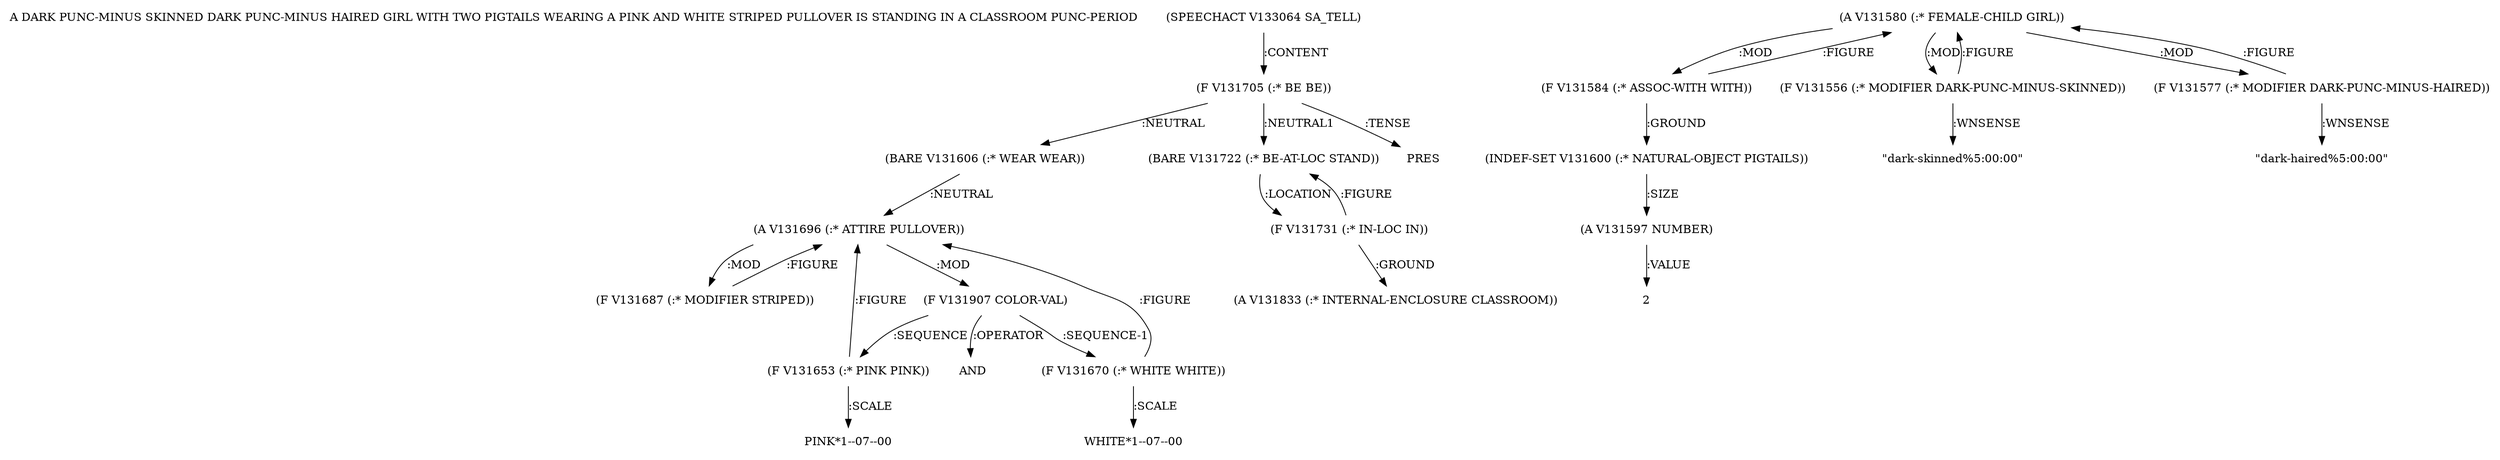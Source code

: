 digraph Terms {
  node [shape=none]
  "A DARK PUNC-MINUS SKINNED DARK PUNC-MINUS HAIRED GIRL WITH TWO PIGTAILS WEARING A PINK AND WHITE STRIPED PULLOVER IS STANDING IN A CLASSROOM PUNC-PERIOD"
  "V133064" [label="(SPEECHACT V133064 SA_TELL)"]
  "V133064" -> "V131705" [label=":CONTENT"]
  "V131705" [label="(F V131705 (:* BE BE))"]
  "V131705" -> "V131606" [label=":NEUTRAL"]
  "V131705" -> "V131722" [label=":NEUTRAL1"]
  "V131705" -> "NT142866" [label=":TENSE"]
  "NT142866" [label="PRES"]
  "V131606" [label="(BARE V131606 (:* WEAR WEAR))"]
  "V131606" -> "V131696" [label=":NEUTRAL"]
  "V131696" [label="(A V131696 (:* ATTIRE PULLOVER))"]
  "V131696" -> "V131907" [label=":MOD"]
  "V131696" -> "V131687" [label=":MOD"]
  "V131907" [label="(F V131907 COLOR-VAL)"]
  "V131907" -> "V131653" [label=":SEQUENCE"]
  "V131907" -> "V131670" [label=":SEQUENCE-1"]
  "V131907" -> "NT142867" [label=":OPERATOR"]
  "NT142867" [label="AND"]
  "V131653" [label="(F V131653 (:* PINK PINK))"]
  "V131653" -> "V131696" [label=":FIGURE"]
  "V131653" -> "NT142868" [label=":SCALE"]
  "NT142868" [label="PINK*1--07--00"]
  "V131670" [label="(F V131670 (:* WHITE WHITE))"]
  "V131670" -> "V131696" [label=":FIGURE"]
  "V131670" -> "NT142869" [label=":SCALE"]
  "NT142869" [label="WHITE*1--07--00"]
  "V131687" [label="(F V131687 (:* MODIFIER STRIPED))"]
  "V131687" -> "V131696" [label=":FIGURE"]
  "V131722" [label="(BARE V131722 (:* BE-AT-LOC STAND))"]
  "V131722" -> "V131731" [label=":LOCATION"]
  "V131731" [label="(F V131731 (:* IN-LOC IN))"]
  "V131731" -> "V131833" [label=":GROUND"]
  "V131731" -> "V131722" [label=":FIGURE"]
  "V131833" [label="(A V131833 (:* INTERNAL-ENCLOSURE CLASSROOM))"]
  "V131580" [label="(A V131580 (:* FEMALE-CHILD GIRL))"]
  "V131580" -> "V131584" [label=":MOD"]
  "V131580" -> "V131556" [label=":MOD"]
  "V131580" -> "V131577" [label=":MOD"]
  "V131556" [label="(F V131556 (:* MODIFIER DARK-PUNC-MINUS-SKINNED))"]
  "V131556" -> "V131580" [label=":FIGURE"]
  "V131556" -> "NT142870" [label=":WNSENSE"]
  "NT142870" [label="\"dark-skinned%5:00:00\""]
  "V131577" [label="(F V131577 (:* MODIFIER DARK-PUNC-MINUS-HAIRED))"]
  "V131577" -> "V131580" [label=":FIGURE"]
  "V131577" -> "NT142871" [label=":WNSENSE"]
  "NT142871" [label="\"dark-haired%5:00:00\""]
  "V131584" [label="(F V131584 (:* ASSOC-WITH WITH))"]
  "V131584" -> "V131600" [label=":GROUND"]
  "V131584" -> "V131580" [label=":FIGURE"]
  "V131600" [label="(INDEF-SET V131600 (:* NATURAL-OBJECT PIGTAILS))"]
  "V131600" -> "V131597" [label=":SIZE"]
  "V131597" [label="(A V131597 NUMBER)"]
  "V131597" -> "NT142872" [label=":VALUE"]
  "NT142872" [label="2"]
}
